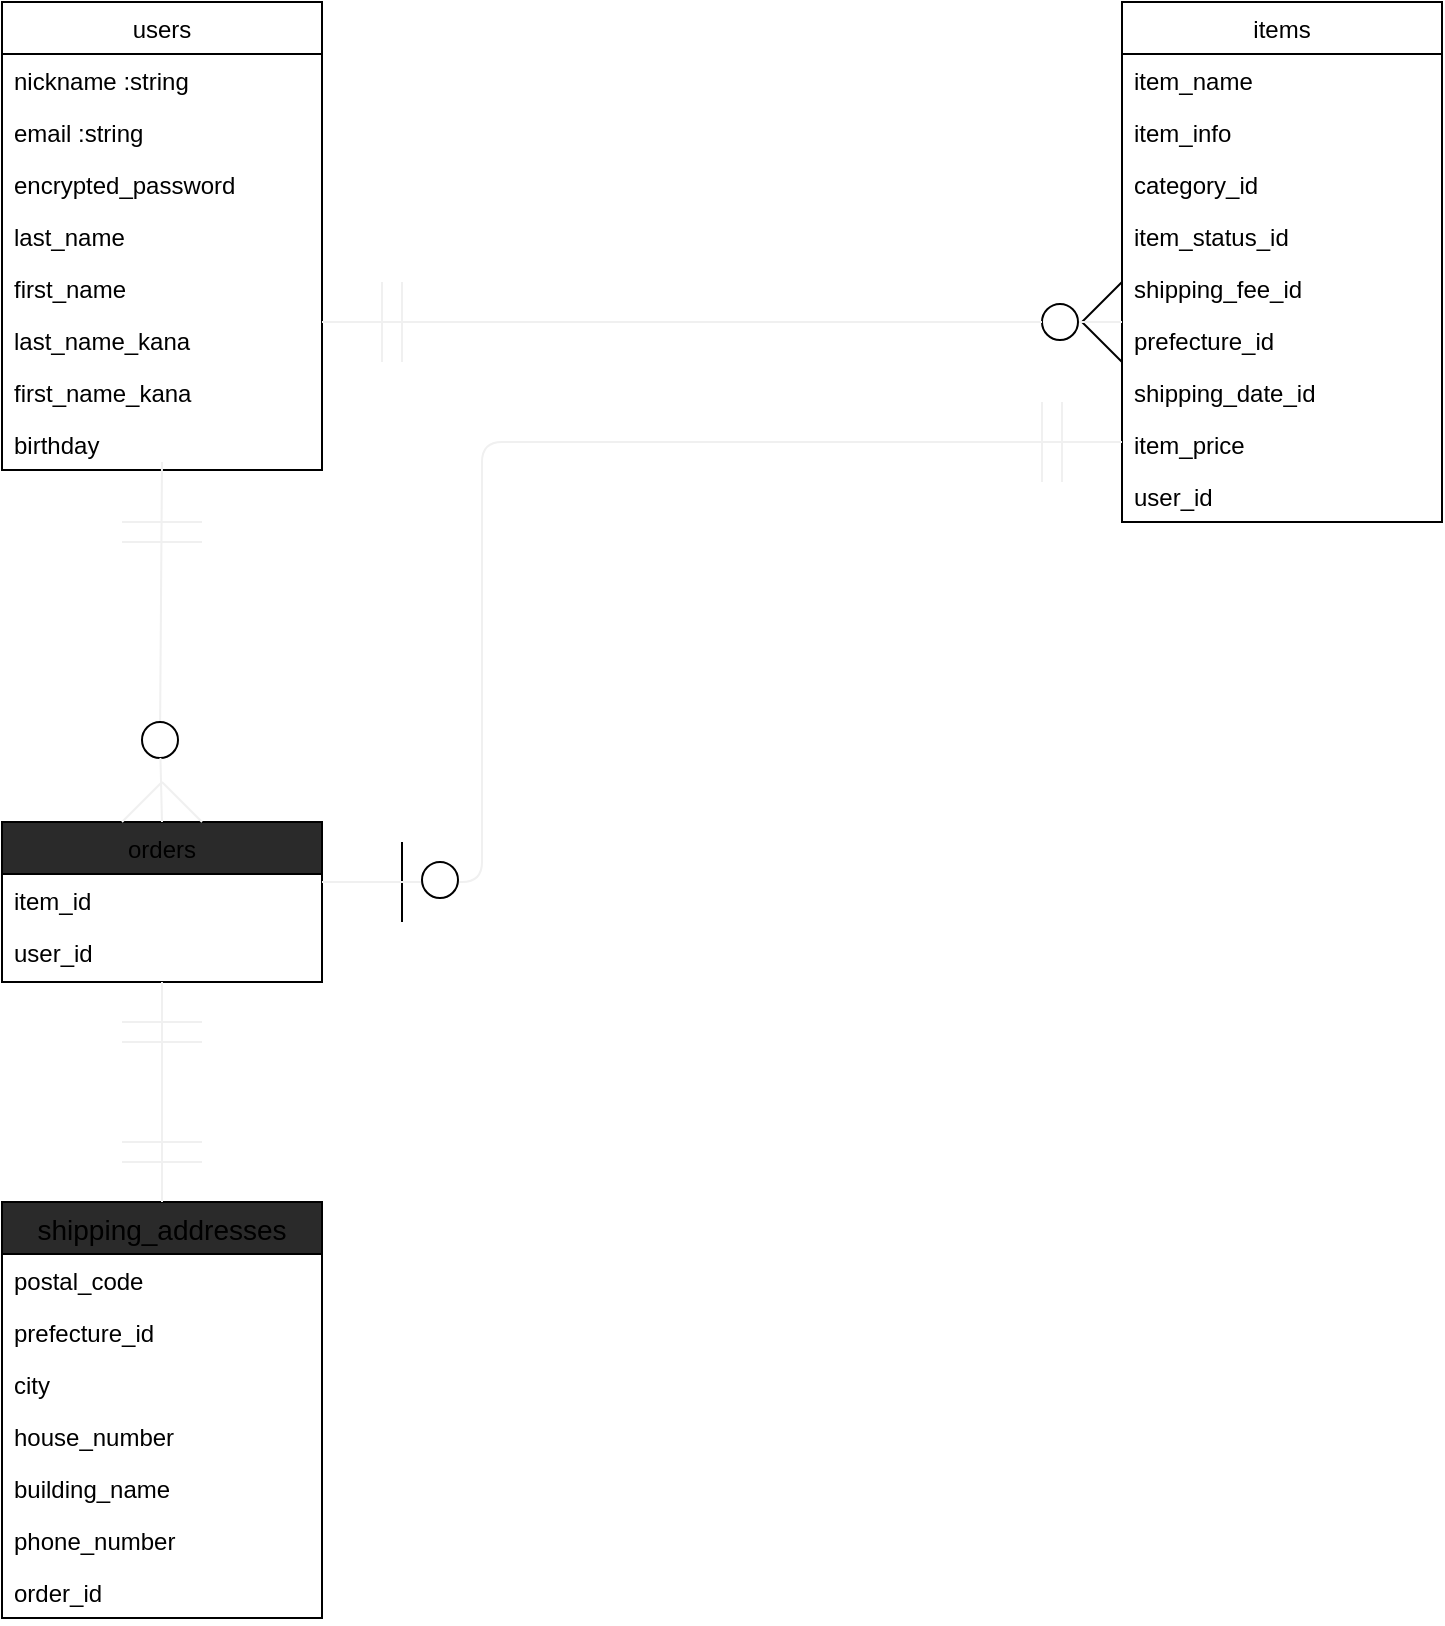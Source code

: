 <mxfile>
    <diagram id="vmr86AB3ScH5Q0_qmRyy" name="ページ1">
        <mxGraphModel dx="988" dy="738" grid="1" gridSize="10" guides="0" tooltips="0" connect="0" arrows="0" fold="1" page="0" pageScale="1" pageWidth="827" pageHeight="1169" math="0" shadow="0">
            <root>
                <mxCell id="0"/>
                <mxCell id="1" parent="0"/>
                <mxCell id="2" value="users" style="swimlane;fontStyle=0;childLayout=stackLayout;horizontal=1;startSize=26;fillColor=none;horizontalStack=0;resizeParent=1;resizeParentMax=0;resizeLast=0;collapsible=1;marginBottom=0;" parent="1" vertex="1">
                    <mxGeometry x="40" y="200" width="160" height="234" as="geometry"/>
                </mxCell>
                <mxCell id="3" value="nickname :string" style="text;strokeColor=none;fillColor=none;align=left;verticalAlign=top;spacingLeft=4;spacingRight=4;overflow=hidden;rotatable=0;points=[[0,0.5],[1,0.5]];portConstraint=eastwest;" parent="2" vertex="1">
                    <mxGeometry y="26" width="160" height="26" as="geometry"/>
                </mxCell>
                <mxCell id="4" value="email :string" style="text;strokeColor=none;fillColor=none;align=left;verticalAlign=top;spacingLeft=4;spacingRight=4;overflow=hidden;rotatable=0;points=[[0,0.5],[1,0.5]];portConstraint=eastwest;" parent="2" vertex="1">
                    <mxGeometry y="52" width="160" height="26" as="geometry"/>
                </mxCell>
                <mxCell id="5" value="encrypted_password " style="text;strokeColor=none;fillColor=none;align=left;verticalAlign=top;spacingLeft=4;spacingRight=4;overflow=hidden;rotatable=0;points=[[0,0.5],[1,0.5]];portConstraint=eastwest;" parent="2" vertex="1">
                    <mxGeometry y="78" width="160" height="26" as="geometry"/>
                </mxCell>
                <mxCell id="7" value="last_name" style="text;strokeColor=none;fillColor=none;align=left;verticalAlign=top;spacingLeft=4;spacingRight=4;overflow=hidden;rotatable=0;points=[[0,0.5],[1,0.5]];portConstraint=eastwest;" parent="2" vertex="1">
                    <mxGeometry y="104" width="160" height="26" as="geometry"/>
                </mxCell>
                <mxCell id="64" value="first_name" style="text;strokeColor=none;fillColor=none;align=left;verticalAlign=top;spacingLeft=4;spacingRight=4;overflow=hidden;rotatable=0;points=[[0,0.5],[1,0.5]];portConstraint=eastwest;" vertex="1" parent="2">
                    <mxGeometry y="130" width="160" height="26" as="geometry"/>
                </mxCell>
                <mxCell id="9" value="last_name_kana" style="text;strokeColor=none;fillColor=none;align=left;verticalAlign=top;spacingLeft=4;spacingRight=4;overflow=hidden;rotatable=0;points=[[0,0.5],[1,0.5]];portConstraint=eastwest;" parent="2" vertex="1">
                    <mxGeometry y="156" width="160" height="26" as="geometry"/>
                </mxCell>
                <mxCell id="10" value="first_name_kana" style="text;strokeColor=none;fillColor=none;align=left;verticalAlign=top;spacingLeft=4;spacingRight=4;overflow=hidden;rotatable=0;points=[[0,0.5],[1,0.5]];portConstraint=eastwest;" parent="2" vertex="1">
                    <mxGeometry y="182" width="160" height="26" as="geometry"/>
                </mxCell>
                <mxCell id="13" value="birthday" style="text;strokeColor=none;fillColor=none;align=left;verticalAlign=top;spacingLeft=4;spacingRight=4;overflow=hidden;rotatable=0;points=[[0,0.5],[1,0.5]];portConstraint=eastwest;" parent="2" vertex="1">
                    <mxGeometry y="208" width="160" height="26" as="geometry"/>
                </mxCell>
                <mxCell id="15" value="items" style="swimlane;fontStyle=0;childLayout=stackLayout;horizontal=1;startSize=26;fillColor=none;horizontalStack=0;resizeParent=1;resizeParentMax=0;resizeLast=0;collapsible=1;marginBottom=0;" parent="1" vertex="1">
                    <mxGeometry x="600" y="200" width="160" height="260" as="geometry"/>
                </mxCell>
                <mxCell id="65" value="item_name" style="text;strokeColor=none;fillColor=none;align=left;verticalAlign=top;spacingLeft=4;spacingRight=4;overflow=hidden;rotatable=0;points=[[0,0.5],[1,0.5]];portConstraint=eastwest;" vertex="1" parent="15">
                    <mxGeometry y="26" width="160" height="26" as="geometry"/>
                </mxCell>
                <mxCell id="17" value="item_info" style="text;strokeColor=none;fillColor=none;align=left;verticalAlign=top;spacingLeft=4;spacingRight=4;overflow=hidden;rotatable=0;points=[[0,0.5],[1,0.5]];portConstraint=eastwest;" parent="15" vertex="1">
                    <mxGeometry y="52" width="160" height="26" as="geometry"/>
                </mxCell>
                <mxCell id="18" value="category_id" style="text;strokeColor=none;fillColor=none;align=left;verticalAlign=top;spacingLeft=4;spacingRight=4;overflow=hidden;rotatable=0;points=[[0,0.5],[1,0.5]];portConstraint=eastwest;" parent="15" vertex="1">
                    <mxGeometry y="78" width="160" height="26" as="geometry"/>
                </mxCell>
                <mxCell id="19" value="item_status_id" style="text;strokeColor=none;fillColor=none;align=left;verticalAlign=top;spacingLeft=4;spacingRight=4;overflow=hidden;rotatable=0;points=[[0,0.5],[1,0.5]];portConstraint=eastwest;" parent="15" vertex="1">
                    <mxGeometry y="104" width="160" height="26" as="geometry"/>
                </mxCell>
                <mxCell id="20" value="shipping_fee_id" style="text;strokeColor=none;fillColor=none;align=left;verticalAlign=top;spacingLeft=4;spacingRight=4;overflow=hidden;rotatable=0;points=[[0,0.5],[1,0.5]];portConstraint=eastwest;" parent="15" vertex="1">
                    <mxGeometry y="130" width="160" height="26" as="geometry"/>
                </mxCell>
                <mxCell id="21" value="prefecture_id" style="text;strokeColor=none;fillColor=none;align=left;verticalAlign=top;spacingLeft=4;spacingRight=4;overflow=hidden;rotatable=0;points=[[0,0.5],[1,0.5]];portConstraint=eastwest;" parent="15" vertex="1">
                    <mxGeometry y="156" width="160" height="26" as="geometry"/>
                </mxCell>
                <mxCell id="23" value="shipping_date_id" style="text;strokeColor=none;fillColor=none;align=left;verticalAlign=top;spacingLeft=4;spacingRight=4;overflow=hidden;rotatable=0;points=[[0,0.5],[1,0.5]];portConstraint=eastwest;" parent="15" vertex="1">
                    <mxGeometry y="182" width="160" height="26" as="geometry"/>
                </mxCell>
                <mxCell id="24" value="item_price" style="text;strokeColor=none;fillColor=none;align=left;verticalAlign=top;spacingLeft=4;spacingRight=4;overflow=hidden;rotatable=0;points=[[0,0.5],[1,0.5]];portConstraint=eastwest;" parent="15" vertex="1">
                    <mxGeometry y="208" width="160" height="26" as="geometry"/>
                </mxCell>
                <mxCell id="274" value="user_id" style="text;strokeColor=none;fillColor=none;align=left;verticalAlign=top;spacingLeft=4;spacingRight=4;overflow=hidden;rotatable=0;points=[[0,0.5],[1,0.5]];portConstraint=eastwest;" vertex="1" parent="15">
                    <mxGeometry y="234" width="160" height="26" as="geometry"/>
                </mxCell>
                <mxCell id="49" value="" style="endArrow=none;html=1;" edge="1" parent="1">
                    <mxGeometry width="50" height="50" relative="1" as="geometry">
                        <mxPoint x="580" y="360" as="sourcePoint"/>
                        <mxPoint x="600" y="340" as="targetPoint"/>
                    </mxGeometry>
                </mxCell>
                <mxCell id="50" value="" style="endArrow=none;html=1;" edge="1" parent="1">
                    <mxGeometry width="50" height="50" relative="1" as="geometry">
                        <mxPoint x="600" y="380" as="sourcePoint"/>
                        <mxPoint x="580" y="360" as="targetPoint"/>
                    </mxGeometry>
                </mxCell>
                <mxCell id="51" value="" style="endArrow=none;html=1;" edge="1" parent="1">
                    <mxGeometry width="50" height="50" relative="1" as="geometry">
                        <mxPoint x="240" y="660" as="sourcePoint"/>
                        <mxPoint x="240" y="620" as="targetPoint"/>
                    </mxGeometry>
                </mxCell>
                <mxCell id="165" value="orders" style="swimlane;fontStyle=0;childLayout=stackLayout;horizontal=1;startSize=26;horizontalStack=0;resizeParent=1;resizeParentMax=0;resizeLast=0;collapsible=1;marginBottom=0;fillColor=#2a2a2a;" vertex="1" parent="1">
                    <mxGeometry x="40" y="610" width="160" height="80" as="geometry"/>
                </mxCell>
                <mxCell id="166" value="item_id" style="text;strokeColor=none;fillColor=none;align=left;verticalAlign=top;spacingLeft=4;spacingRight=4;overflow=hidden;rotatable=0;points=[[0,0.5],[1,0.5]];portConstraint=eastwest;" vertex="1" parent="165">
                    <mxGeometry y="26" width="160" height="26" as="geometry"/>
                </mxCell>
                <mxCell id="275" value="user_id" style="text;strokeColor=none;fillColor=none;align=left;verticalAlign=top;spacingLeft=4;spacingRight=4;overflow=hidden;rotatable=0;points=[[0,0.5],[1,0.5]];portConstraint=eastwest;" vertex="1" parent="165">
                    <mxGeometry y="52" width="160" height="28" as="geometry"/>
                </mxCell>
                <mxCell id="184" value="" style="endArrow=none;html=1;endSize=6;targetPerimeterSpacing=0;strokeColor=#f0f0f0;startArrow=none;" edge="1" parent="1" source="224">
                    <mxGeometry width="50" height="50" relative="1" as="geometry">
                        <mxPoint x="200" y="360" as="sourcePoint"/>
                        <mxPoint x="600" y="360" as="targetPoint"/>
                    </mxGeometry>
                </mxCell>
                <mxCell id="185" value="" style="endArrow=none;html=1;endSize=6;targetPerimeterSpacing=0;strokeColor=#f0f0f0;" edge="1" parent="1">
                    <mxGeometry width="50" height="50" relative="1" as="geometry">
                        <mxPoint x="200" y="640" as="sourcePoint"/>
                        <mxPoint x="600" y="420" as="targetPoint"/>
                        <Array as="points">
                            <mxPoint x="280" y="640"/>
                            <mxPoint x="280" y="420"/>
                        </Array>
                    </mxGeometry>
                </mxCell>
                <mxCell id="186" value="" style="endArrow=none;html=1;endSize=6;targetPerimeterSpacing=0;strokeColor=#f0f0f0;" edge="1" parent="1">
                    <mxGeometry width="50" height="50" relative="1" as="geometry">
                        <mxPoint x="560" y="440" as="sourcePoint"/>
                        <mxPoint x="560" y="400" as="targetPoint"/>
                    </mxGeometry>
                </mxCell>
                <mxCell id="206" value="" style="endArrow=none;html=1;endSize=6;targetPerimeterSpacing=0;strokeColor=#f0f0f0;" edge="1" parent="1">
                    <mxGeometry width="50" height="50" relative="1" as="geometry">
                        <mxPoint x="240" y="380" as="sourcePoint"/>
                        <mxPoint x="240" y="340" as="targetPoint"/>
                    </mxGeometry>
                </mxCell>
                <mxCell id="207" value="" style="ellipse;whiteSpace=wrap;html=1;aspect=fixed;" vertex="1" parent="1">
                    <mxGeometry x="250" y="630" width="18" height="18" as="geometry"/>
                </mxCell>
                <mxCell id="210" value="" style="endArrow=none;html=1;endSize=6;targetPerimeterSpacing=0;strokeColor=#f0f0f0;" edge="1" parent="1">
                    <mxGeometry width="50" height="50" relative="1" as="geometry">
                        <mxPoint x="100" y="460" as="sourcePoint"/>
                        <mxPoint x="140" y="460" as="targetPoint"/>
                    </mxGeometry>
                </mxCell>
                <mxCell id="211" value="" style="endArrow=none;html=1;endSize=6;targetPerimeterSpacing=0;strokeColor=#f0f0f0;" edge="1" parent="1">
                    <mxGeometry width="50" height="50" relative="1" as="geometry">
                        <mxPoint x="100" y="610" as="sourcePoint"/>
                        <mxPoint x="120" y="590" as="targetPoint"/>
                    </mxGeometry>
                </mxCell>
                <mxCell id="212" value="" style="endArrow=none;html=1;endSize=6;targetPerimeterSpacing=0;strokeColor=#f0f0f0;" edge="1" parent="1">
                    <mxGeometry width="50" height="50" relative="1" as="geometry">
                        <mxPoint x="120" y="590" as="sourcePoint"/>
                        <mxPoint x="140" y="610" as="targetPoint"/>
                    </mxGeometry>
                </mxCell>
                <mxCell id="215" value="" style="endArrow=none;html=1;endSize=6;targetPerimeterSpacing=0;strokeColor=#f0f0f0;startArrow=none;" edge="1" parent="1" source="213">
                    <mxGeometry width="50" height="50" relative="1" as="geometry">
                        <mxPoint x="120" y="610" as="sourcePoint"/>
                        <mxPoint x="120" y="430" as="targetPoint"/>
                    </mxGeometry>
                </mxCell>
                <mxCell id="224" value="" style="ellipse;whiteSpace=wrap;html=1;aspect=fixed;" vertex="1" parent="1">
                    <mxGeometry x="560" y="351" width="18" height="18" as="geometry"/>
                </mxCell>
                <mxCell id="227" value="" style="endArrow=none;html=1;endSize=6;strokeColor=#f0f0f0;" edge="1" parent="1" target="224">
                    <mxGeometry width="50" height="50" relative="1" as="geometry">
                        <mxPoint x="200" y="360" as="sourcePoint"/>
                        <mxPoint x="600" y="360" as="targetPoint"/>
                        <Array as="points">
                            <mxPoint x="270" y="360"/>
                        </Array>
                    </mxGeometry>
                </mxCell>
                <mxCell id="249" value="" style="endArrow=none;html=1;endSize=6;targetPerimeterSpacing=0;strokeColor=#f0f0f0;" edge="1" parent="1">
                    <mxGeometry width="50" height="50" relative="1" as="geometry">
                        <mxPoint x="230" y="380" as="sourcePoint"/>
                        <mxPoint x="230" y="340" as="targetPoint"/>
                    </mxGeometry>
                </mxCell>
                <mxCell id="262" value="" style="endArrow=none;html=1;endSize=6;targetPerimeterSpacing=0;strokeColor=#f0f0f0;" edge="1" parent="1">
                    <mxGeometry width="50" height="50" relative="1" as="geometry">
                        <mxPoint x="570" y="440" as="sourcePoint"/>
                        <mxPoint x="570" y="400" as="targetPoint"/>
                    </mxGeometry>
                </mxCell>
                <mxCell id="265" value="shipping_addresses" style="swimlane;fontStyle=0;childLayout=stackLayout;horizontal=1;startSize=26;horizontalStack=0;resizeParent=1;resizeParentMax=0;resizeLast=0;collapsible=1;marginBottom=0;align=center;fontSize=14;fillColor=#2a2a2a;" vertex="1" parent="1">
                    <mxGeometry x="40" y="800" width="160" height="208" as="geometry"/>
                </mxCell>
                <mxCell id="28" value="postal_code" style="text;strokeColor=none;fillColor=none;align=left;verticalAlign=top;spacingLeft=4;spacingRight=4;overflow=hidden;rotatable=0;points=[[0,0.5],[1,0.5]];portConstraint=eastwest;" parent="265" vertex="1">
                    <mxGeometry y="26" width="160" height="26" as="geometry"/>
                </mxCell>
                <mxCell id="29" value="prefecture_id" style="text;strokeColor=none;fillColor=none;align=left;verticalAlign=top;spacingLeft=4;spacingRight=4;overflow=hidden;rotatable=0;points=[[0,0.5],[1,0.5]];portConstraint=eastwest;" parent="265" vertex="1">
                    <mxGeometry y="52" width="160" height="26" as="geometry"/>
                </mxCell>
                <mxCell id="30" value="city" style="text;strokeColor=none;fillColor=none;align=left;verticalAlign=top;spacingLeft=4;spacingRight=4;overflow=hidden;rotatable=0;points=[[0,0.5],[1,0.5]];portConstraint=eastwest;" parent="265" vertex="1">
                    <mxGeometry y="78" width="160" height="26" as="geometry"/>
                </mxCell>
                <mxCell id="31" value="house_number" style="text;strokeColor=none;fillColor=none;align=left;verticalAlign=top;spacingLeft=4;spacingRight=4;overflow=hidden;rotatable=0;points=[[0,0.5],[1,0.5]];portConstraint=eastwest;" parent="265" vertex="1">
                    <mxGeometry y="104" width="160" height="26" as="geometry"/>
                </mxCell>
                <mxCell id="32" value="building_name" style="text;strokeColor=none;fillColor=none;align=left;verticalAlign=top;spacingLeft=4;spacingRight=4;overflow=hidden;rotatable=0;points=[[0,0.5],[1,0.5]];portConstraint=eastwest;" parent="265" vertex="1">
                    <mxGeometry y="130" width="160" height="26" as="geometry"/>
                </mxCell>
                <mxCell id="174" value="phone_number" style="text;strokeColor=none;fillColor=none;align=left;verticalAlign=top;spacingLeft=4;spacingRight=4;overflow=hidden;rotatable=0;points=[[0,0.5],[1,0.5]];portConstraint=eastwest;" vertex="1" parent="265">
                    <mxGeometry y="156" width="160" height="26" as="geometry"/>
                </mxCell>
                <mxCell id="288" value="order_id" style="text;strokeColor=none;fillColor=none;align=left;verticalAlign=top;spacingLeft=4;spacingRight=4;overflow=hidden;rotatable=0;points=[[0,0.5],[1,0.5]];portConstraint=eastwest;" vertex="1" parent="265">
                    <mxGeometry y="182" width="160" height="26" as="geometry"/>
                </mxCell>
                <mxCell id="213" value="" style="ellipse;whiteSpace=wrap;html=1;aspect=fixed;" vertex="1" parent="1">
                    <mxGeometry x="110" y="560" width="18" height="18" as="geometry"/>
                </mxCell>
                <mxCell id="276" value="" style="endArrow=none;html=1;endSize=6;strokeColor=#f0f0f0;" edge="1" parent="1" target="213">
                    <mxGeometry width="50" height="50" relative="1" as="geometry">
                        <mxPoint x="120" y="610" as="sourcePoint"/>
                        <mxPoint x="120" y="430" as="targetPoint"/>
                    </mxGeometry>
                </mxCell>
                <mxCell id="277" value="" style="endArrow=none;html=1;endSize=6;targetPerimeterSpacing=0;strokeColor=#f0f0f0;" edge="1" parent="1">
                    <mxGeometry width="50" height="50" relative="1" as="geometry">
                        <mxPoint x="120" y="800" as="sourcePoint"/>
                        <mxPoint x="120" y="690" as="targetPoint"/>
                    </mxGeometry>
                </mxCell>
                <mxCell id="278" value="" style="endArrow=none;html=1;endSize=6;targetPerimeterSpacing=0;strokeColor=#f0f0f0;" edge="1" parent="1">
                    <mxGeometry width="50" height="50" relative="1" as="geometry">
                        <mxPoint x="100" y="720" as="sourcePoint"/>
                        <mxPoint x="140" y="720" as="targetPoint"/>
                    </mxGeometry>
                </mxCell>
                <mxCell id="279" value="" style="endArrow=none;html=1;endSize=6;targetPerimeterSpacing=0;strokeColor=#f0f0f0;" edge="1" parent="1">
                    <mxGeometry width="50" height="50" relative="1" as="geometry">
                        <mxPoint x="100" y="770" as="sourcePoint"/>
                        <mxPoint x="140" y="770" as="targetPoint"/>
                    </mxGeometry>
                </mxCell>
                <mxCell id="280" value="" style="endArrow=none;html=1;endSize=6;targetPerimeterSpacing=0;strokeColor=#f0f0f0;" edge="1" parent="1">
                    <mxGeometry width="50" height="50" relative="1" as="geometry">
                        <mxPoint x="100" y="710" as="sourcePoint"/>
                        <mxPoint x="140" y="710" as="targetPoint"/>
                    </mxGeometry>
                </mxCell>
                <mxCell id="281" value="" style="endArrow=none;html=1;endSize=6;targetPerimeterSpacing=0;strokeColor=#f0f0f0;" edge="1" parent="1">
                    <mxGeometry width="50" height="50" relative="1" as="geometry">
                        <mxPoint x="100" y="780" as="sourcePoint"/>
                        <mxPoint x="140" y="780" as="targetPoint"/>
                    </mxGeometry>
                </mxCell>
                <mxCell id="283" value="" style="endArrow=none;html=1;endSize=6;targetPerimeterSpacing=0;strokeColor=#f0f0f0;" edge="1" parent="1">
                    <mxGeometry width="50" height="50" relative="1" as="geometry">
                        <mxPoint x="100" y="470" as="sourcePoint"/>
                        <mxPoint x="140" y="470" as="targetPoint"/>
                    </mxGeometry>
                </mxCell>
            </root>
        </mxGraphModel>
    </diagram>
</mxfile>